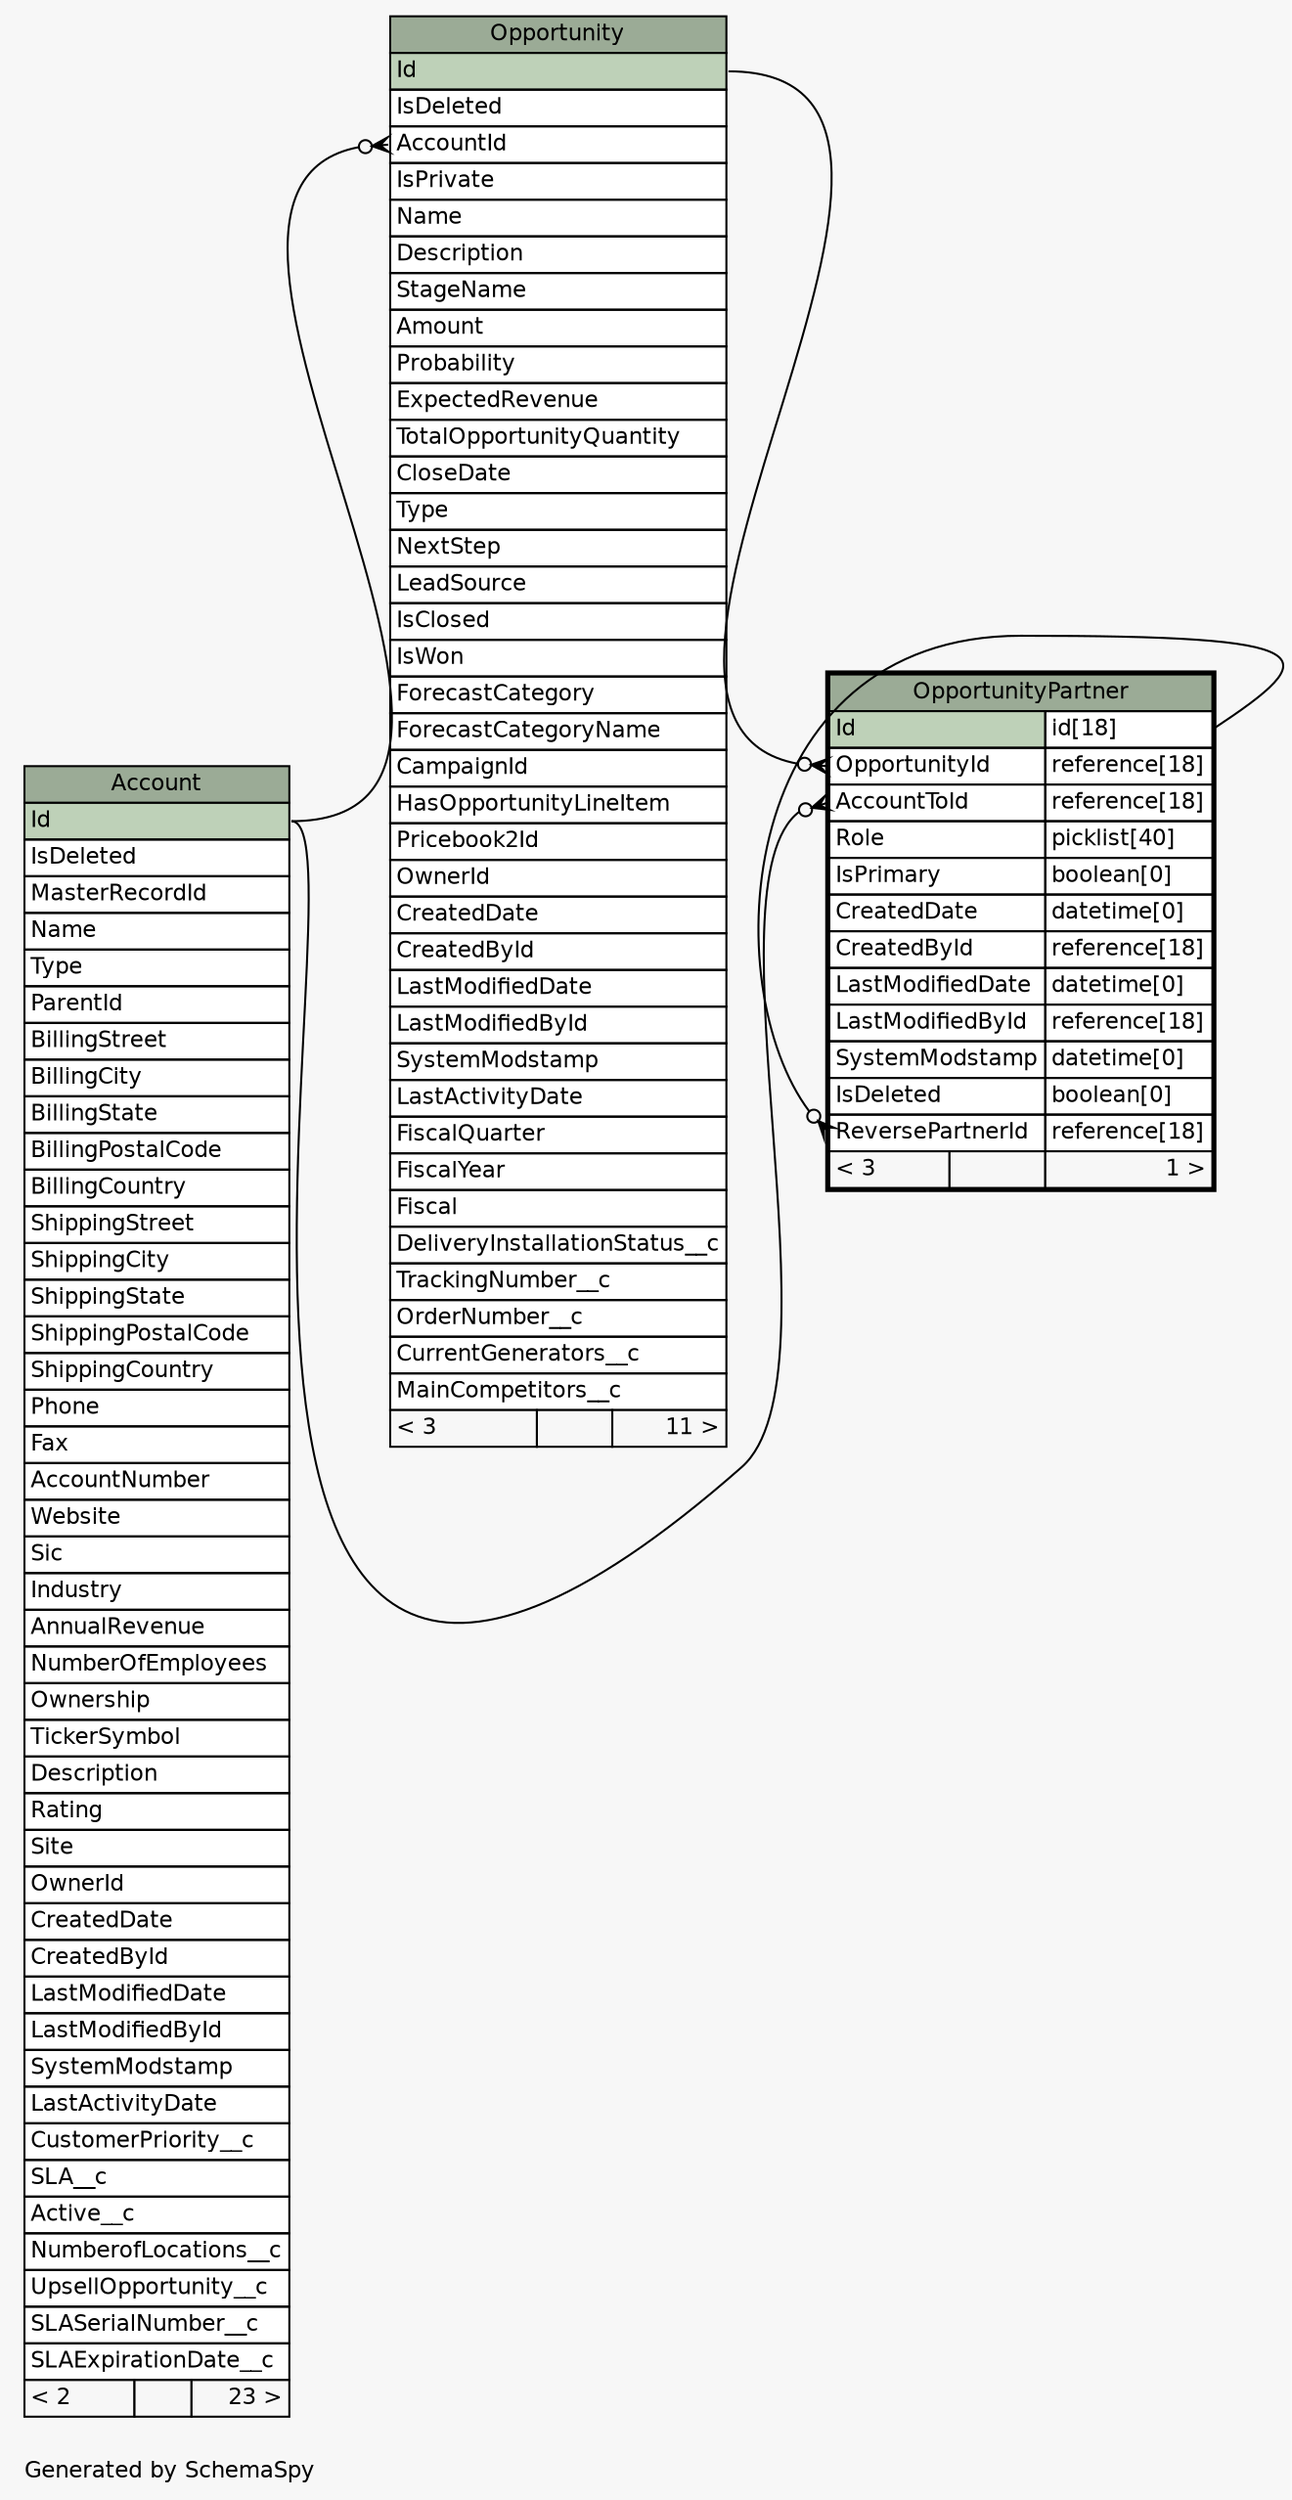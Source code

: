 // dot 2.36.0 on Mac OS X 10.11.6
// SchemaSpy rev 590
digraph "oneDegreeRelationshipsDiagram" {
  graph [
    rankdir="RL"
    bgcolor="#f7f7f7"
    label="\nGenerated by SchemaSpy"
    labeljust="l"
    nodesep="0.18"
    ranksep="0.46"
    fontname="Helvetica"
    fontsize="11"
  ];
  node [
    fontname="Helvetica"
    fontsize="11"
    shape="plaintext"
  ];
  edge [
    arrowsize="0.8"
  ];
  "Opportunity":"AccountId":w -> "Account":"Id":e [arrowhead=none dir=back arrowtail=crowodot];
  "OpportunityPartner":"AccountToId":w -> "Account":"Id":e [arrowhead=none dir=back arrowtail=crowodot];
  "OpportunityPartner":"OpportunityId":w -> "Opportunity":"Id":e [arrowhead=none dir=back arrowtail=crowodot];
  "OpportunityPartner":"ReversePartnerId":w -> "OpportunityPartner":"Id.type":e [arrowhead=none dir=back arrowtail=crowodot];
  "Account" [
    label=<
    <TABLE BORDER="0" CELLBORDER="1" CELLSPACING="0" BGCOLOR="#ffffff">
      <TR><TD COLSPAN="3" BGCOLOR="#9bab96" ALIGN="CENTER">Account</TD></TR>
      <TR><TD PORT="Id" COLSPAN="3" BGCOLOR="#bed1b8" ALIGN="LEFT">Id</TD></TR>
      <TR><TD PORT="IsDeleted" COLSPAN="3" ALIGN="LEFT">IsDeleted</TD></TR>
      <TR><TD PORT="MasterRecordId" COLSPAN="3" ALIGN="LEFT">MasterRecordId</TD></TR>
      <TR><TD PORT="Name" COLSPAN="3" ALIGN="LEFT">Name</TD></TR>
      <TR><TD PORT="Type" COLSPAN="3" ALIGN="LEFT">Type</TD></TR>
      <TR><TD PORT="ParentId" COLSPAN="3" ALIGN="LEFT">ParentId</TD></TR>
      <TR><TD PORT="BillingStreet" COLSPAN="3" ALIGN="LEFT">BillingStreet</TD></TR>
      <TR><TD PORT="BillingCity" COLSPAN="3" ALIGN="LEFT">BillingCity</TD></TR>
      <TR><TD PORT="BillingState" COLSPAN="3" ALIGN="LEFT">BillingState</TD></TR>
      <TR><TD PORT="BillingPostalCode" COLSPAN="3" ALIGN="LEFT">BillingPostalCode</TD></TR>
      <TR><TD PORT="BillingCountry" COLSPAN="3" ALIGN="LEFT">BillingCountry</TD></TR>
      <TR><TD PORT="ShippingStreet" COLSPAN="3" ALIGN="LEFT">ShippingStreet</TD></TR>
      <TR><TD PORT="ShippingCity" COLSPAN="3" ALIGN="LEFT">ShippingCity</TD></TR>
      <TR><TD PORT="ShippingState" COLSPAN="3" ALIGN="LEFT">ShippingState</TD></TR>
      <TR><TD PORT="ShippingPostalCode" COLSPAN="3" ALIGN="LEFT">ShippingPostalCode</TD></TR>
      <TR><TD PORT="ShippingCountry" COLSPAN="3" ALIGN="LEFT">ShippingCountry</TD></TR>
      <TR><TD PORT="Phone" COLSPAN="3" ALIGN="LEFT">Phone</TD></TR>
      <TR><TD PORT="Fax" COLSPAN="3" ALIGN="LEFT">Fax</TD></TR>
      <TR><TD PORT="AccountNumber" COLSPAN="3" ALIGN="LEFT">AccountNumber</TD></TR>
      <TR><TD PORT="Website" COLSPAN="3" ALIGN="LEFT">Website</TD></TR>
      <TR><TD PORT="Sic" COLSPAN="3" ALIGN="LEFT">Sic</TD></TR>
      <TR><TD PORT="Industry" COLSPAN="3" ALIGN="LEFT">Industry</TD></TR>
      <TR><TD PORT="AnnualRevenue" COLSPAN="3" ALIGN="LEFT">AnnualRevenue</TD></TR>
      <TR><TD PORT="NumberOfEmployees" COLSPAN="3" ALIGN="LEFT">NumberOfEmployees</TD></TR>
      <TR><TD PORT="Ownership" COLSPAN="3" ALIGN="LEFT">Ownership</TD></TR>
      <TR><TD PORT="TickerSymbol" COLSPAN="3" ALIGN="LEFT">TickerSymbol</TD></TR>
      <TR><TD PORT="Description" COLSPAN="3" ALIGN="LEFT">Description</TD></TR>
      <TR><TD PORT="Rating" COLSPAN="3" ALIGN="LEFT">Rating</TD></TR>
      <TR><TD PORT="Site" COLSPAN="3" ALIGN="LEFT">Site</TD></TR>
      <TR><TD PORT="OwnerId" COLSPAN="3" ALIGN="LEFT">OwnerId</TD></TR>
      <TR><TD PORT="CreatedDate" COLSPAN="3" ALIGN="LEFT">CreatedDate</TD></TR>
      <TR><TD PORT="CreatedById" COLSPAN="3" ALIGN="LEFT">CreatedById</TD></TR>
      <TR><TD PORT="LastModifiedDate" COLSPAN="3" ALIGN="LEFT">LastModifiedDate</TD></TR>
      <TR><TD PORT="LastModifiedById" COLSPAN="3" ALIGN="LEFT">LastModifiedById</TD></TR>
      <TR><TD PORT="SystemModstamp" COLSPAN="3" ALIGN="LEFT">SystemModstamp</TD></TR>
      <TR><TD PORT="LastActivityDate" COLSPAN="3" ALIGN="LEFT">LastActivityDate</TD></TR>
      <TR><TD PORT="CustomerPriority__c" COLSPAN="3" ALIGN="LEFT">CustomerPriority__c</TD></TR>
      <TR><TD PORT="SLA__c" COLSPAN="3" ALIGN="LEFT">SLA__c</TD></TR>
      <TR><TD PORT="Active__c" COLSPAN="3" ALIGN="LEFT">Active__c</TD></TR>
      <TR><TD PORT="NumberofLocations__c" COLSPAN="3" ALIGN="LEFT">NumberofLocations__c</TD></TR>
      <TR><TD PORT="UpsellOpportunity__c" COLSPAN="3" ALIGN="LEFT">UpsellOpportunity__c</TD></TR>
      <TR><TD PORT="SLASerialNumber__c" COLSPAN="3" ALIGN="LEFT">SLASerialNumber__c</TD></TR>
      <TR><TD PORT="SLAExpirationDate__c" COLSPAN="3" ALIGN="LEFT">SLAExpirationDate__c</TD></TR>
      <TR><TD ALIGN="LEFT" BGCOLOR="#f7f7f7">&lt; 2</TD><TD ALIGN="RIGHT" BGCOLOR="#f7f7f7">  </TD><TD ALIGN="RIGHT" BGCOLOR="#f7f7f7">23 &gt;</TD></TR>
    </TABLE>>
    URL="Account.html"
    tooltip="Account"
  ];
  "Opportunity" [
    label=<
    <TABLE BORDER="0" CELLBORDER="1" CELLSPACING="0" BGCOLOR="#ffffff">
      <TR><TD COLSPAN="3" BGCOLOR="#9bab96" ALIGN="CENTER">Opportunity</TD></TR>
      <TR><TD PORT="Id" COLSPAN="3" BGCOLOR="#bed1b8" ALIGN="LEFT">Id</TD></TR>
      <TR><TD PORT="IsDeleted" COLSPAN="3" ALIGN="LEFT">IsDeleted</TD></TR>
      <TR><TD PORT="AccountId" COLSPAN="3" ALIGN="LEFT">AccountId</TD></TR>
      <TR><TD PORT="IsPrivate" COLSPAN="3" ALIGN="LEFT">IsPrivate</TD></TR>
      <TR><TD PORT="Name" COLSPAN="3" ALIGN="LEFT">Name</TD></TR>
      <TR><TD PORT="Description" COLSPAN="3" ALIGN="LEFT">Description</TD></TR>
      <TR><TD PORT="StageName" COLSPAN="3" ALIGN="LEFT">StageName</TD></TR>
      <TR><TD PORT="Amount" COLSPAN="3" ALIGN="LEFT">Amount</TD></TR>
      <TR><TD PORT="Probability" COLSPAN="3" ALIGN="LEFT">Probability</TD></TR>
      <TR><TD PORT="ExpectedRevenue" COLSPAN="3" ALIGN="LEFT">ExpectedRevenue</TD></TR>
      <TR><TD PORT="TotalOpportunityQuantity" COLSPAN="3" ALIGN="LEFT">TotalOpportunityQuantity</TD></TR>
      <TR><TD PORT="CloseDate" COLSPAN="3" ALIGN="LEFT">CloseDate</TD></TR>
      <TR><TD PORT="Type" COLSPAN="3" ALIGN="LEFT">Type</TD></TR>
      <TR><TD PORT="NextStep" COLSPAN="3" ALIGN="LEFT">NextStep</TD></TR>
      <TR><TD PORT="LeadSource" COLSPAN="3" ALIGN="LEFT">LeadSource</TD></TR>
      <TR><TD PORT="IsClosed" COLSPAN="3" ALIGN="LEFT">IsClosed</TD></TR>
      <TR><TD PORT="IsWon" COLSPAN="3" ALIGN="LEFT">IsWon</TD></TR>
      <TR><TD PORT="ForecastCategory" COLSPAN="3" ALIGN="LEFT">ForecastCategory</TD></TR>
      <TR><TD PORT="ForecastCategoryName" COLSPAN="3" ALIGN="LEFT">ForecastCategoryName</TD></TR>
      <TR><TD PORT="CampaignId" COLSPAN="3" ALIGN="LEFT">CampaignId</TD></TR>
      <TR><TD PORT="HasOpportunityLineItem" COLSPAN="3" ALIGN="LEFT">HasOpportunityLineItem</TD></TR>
      <TR><TD PORT="Pricebook2Id" COLSPAN="3" ALIGN="LEFT">Pricebook2Id</TD></TR>
      <TR><TD PORT="OwnerId" COLSPAN="3" ALIGN="LEFT">OwnerId</TD></TR>
      <TR><TD PORT="CreatedDate" COLSPAN="3" ALIGN="LEFT">CreatedDate</TD></TR>
      <TR><TD PORT="CreatedById" COLSPAN="3" ALIGN="LEFT">CreatedById</TD></TR>
      <TR><TD PORT="LastModifiedDate" COLSPAN="3" ALIGN="LEFT">LastModifiedDate</TD></TR>
      <TR><TD PORT="LastModifiedById" COLSPAN="3" ALIGN="LEFT">LastModifiedById</TD></TR>
      <TR><TD PORT="SystemModstamp" COLSPAN="3" ALIGN="LEFT">SystemModstamp</TD></TR>
      <TR><TD PORT="LastActivityDate" COLSPAN="3" ALIGN="LEFT">LastActivityDate</TD></TR>
      <TR><TD PORT="FiscalQuarter" COLSPAN="3" ALIGN="LEFT">FiscalQuarter</TD></TR>
      <TR><TD PORT="FiscalYear" COLSPAN="3" ALIGN="LEFT">FiscalYear</TD></TR>
      <TR><TD PORT="Fiscal" COLSPAN="3" ALIGN="LEFT">Fiscal</TD></TR>
      <TR><TD PORT="DeliveryInstallationStatus__c" COLSPAN="3" ALIGN="LEFT">DeliveryInstallationStatus__c</TD></TR>
      <TR><TD PORT="TrackingNumber__c" COLSPAN="3" ALIGN="LEFT">TrackingNumber__c</TD></TR>
      <TR><TD PORT="OrderNumber__c" COLSPAN="3" ALIGN="LEFT">OrderNumber__c</TD></TR>
      <TR><TD PORT="CurrentGenerators__c" COLSPAN="3" ALIGN="LEFT">CurrentGenerators__c</TD></TR>
      <TR><TD PORT="MainCompetitors__c" COLSPAN="3" ALIGN="LEFT">MainCompetitors__c</TD></TR>
      <TR><TD ALIGN="LEFT" BGCOLOR="#f7f7f7">&lt; 3</TD><TD ALIGN="RIGHT" BGCOLOR="#f7f7f7">  </TD><TD ALIGN="RIGHT" BGCOLOR="#f7f7f7">11 &gt;</TD></TR>
    </TABLE>>
    URL="Opportunity.html"
    tooltip="Opportunity"
  ];
  "OpportunityPartner" [
    label=<
    <TABLE BORDER="2" CELLBORDER="1" CELLSPACING="0" BGCOLOR="#ffffff">
      <TR><TD COLSPAN="3" BGCOLOR="#9bab96" ALIGN="CENTER">OpportunityPartner</TD></TR>
      <TR><TD PORT="Id" COLSPAN="2" BGCOLOR="#bed1b8" ALIGN="LEFT">Id</TD><TD PORT="Id.type" ALIGN="LEFT">id[18]</TD></TR>
      <TR><TD PORT="OpportunityId" COLSPAN="2" ALIGN="LEFT">OpportunityId</TD><TD PORT="OpportunityId.type" ALIGN="LEFT">reference[18]</TD></TR>
      <TR><TD PORT="AccountToId" COLSPAN="2" ALIGN="LEFT">AccountToId</TD><TD PORT="AccountToId.type" ALIGN="LEFT">reference[18]</TD></TR>
      <TR><TD PORT="Role" COLSPAN="2" ALIGN="LEFT">Role</TD><TD PORT="Role.type" ALIGN="LEFT">picklist[40]</TD></TR>
      <TR><TD PORT="IsPrimary" COLSPAN="2" ALIGN="LEFT">IsPrimary</TD><TD PORT="IsPrimary.type" ALIGN="LEFT">boolean[0]</TD></TR>
      <TR><TD PORT="CreatedDate" COLSPAN="2" ALIGN="LEFT">CreatedDate</TD><TD PORT="CreatedDate.type" ALIGN="LEFT">datetime[0]</TD></TR>
      <TR><TD PORT="CreatedById" COLSPAN="2" ALIGN="LEFT">CreatedById</TD><TD PORT="CreatedById.type" ALIGN="LEFT">reference[18]</TD></TR>
      <TR><TD PORT="LastModifiedDate" COLSPAN="2" ALIGN="LEFT">LastModifiedDate</TD><TD PORT="LastModifiedDate.type" ALIGN="LEFT">datetime[0]</TD></TR>
      <TR><TD PORT="LastModifiedById" COLSPAN="2" ALIGN="LEFT">LastModifiedById</TD><TD PORT="LastModifiedById.type" ALIGN="LEFT">reference[18]</TD></TR>
      <TR><TD PORT="SystemModstamp" COLSPAN="2" ALIGN="LEFT">SystemModstamp</TD><TD PORT="SystemModstamp.type" ALIGN="LEFT">datetime[0]</TD></TR>
      <TR><TD PORT="IsDeleted" COLSPAN="2" ALIGN="LEFT">IsDeleted</TD><TD PORT="IsDeleted.type" ALIGN="LEFT">boolean[0]</TD></TR>
      <TR><TD PORT="ReversePartnerId" COLSPAN="2" ALIGN="LEFT">ReversePartnerId</TD><TD PORT="ReversePartnerId.type" ALIGN="LEFT">reference[18]</TD></TR>
      <TR><TD ALIGN="LEFT" BGCOLOR="#f7f7f7">&lt; 3</TD><TD ALIGN="RIGHT" BGCOLOR="#f7f7f7">  </TD><TD ALIGN="RIGHT" BGCOLOR="#f7f7f7">1 &gt;</TD></TR>
    </TABLE>>
    URL="OpportunityPartner.html"
    tooltip="OpportunityPartner"
  ];
}

